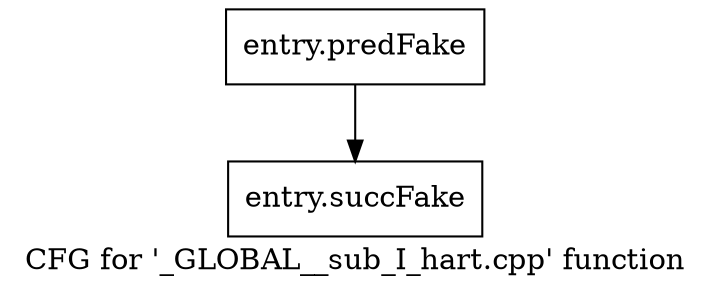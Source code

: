 digraph "CFG for '_GLOBAL__sub_I_hart.cpp' function" {
	label="CFG for '_GLOBAL__sub_I_hart.cpp' function";

	Node0x59571d0 [shape=record,filename="../../../../hart.cpp",linenumber="0",label="{entry.predFake}"];
	Node0x59571d0 -> Node0x5aced10[ callList="" memoryops="" filename="../../../../hart.cpp" execusionnum="0"];
	Node0x5aced10 [shape=record,filename="",linenumber="",label="{entry.succFake}"];
}
